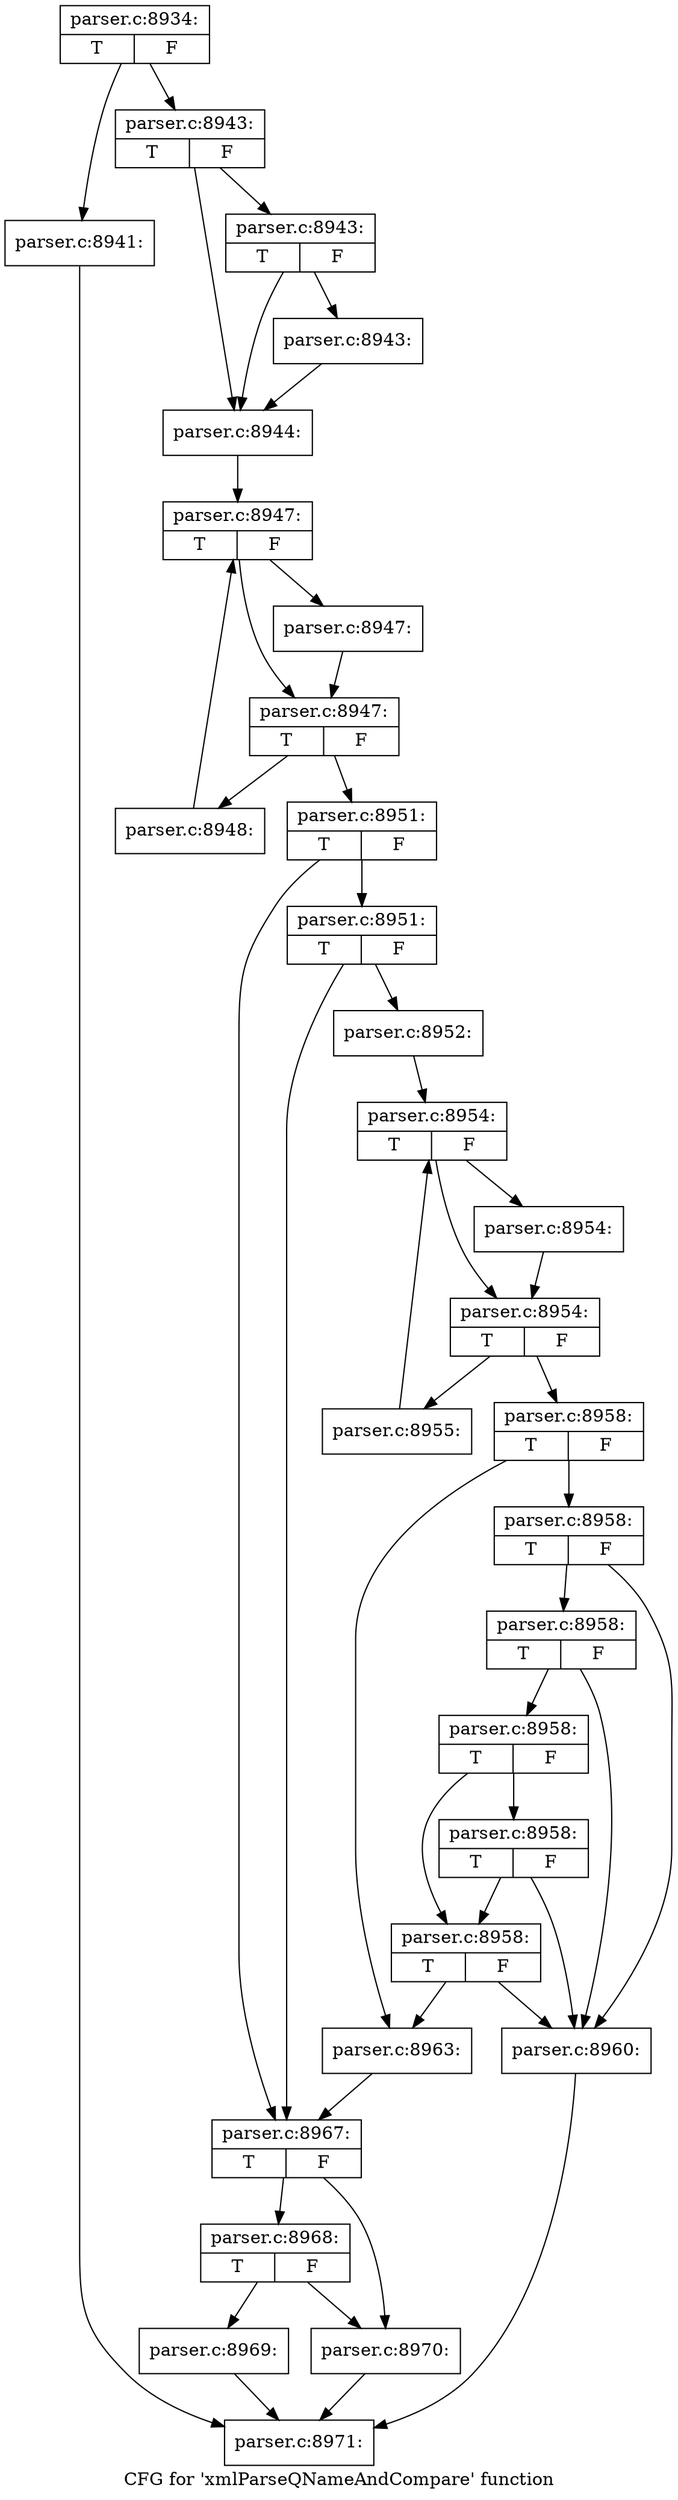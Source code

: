 digraph "CFG for 'xmlParseQNameAndCompare' function" {
	label="CFG for 'xmlParseQNameAndCompare' function";

	Node0x6291d20 [shape=record,label="{parser.c:8934:|{<s0>T|<s1>F}}"];
	Node0x6291d20 -> Node0x62a3d90;
	Node0x6291d20 -> Node0x62a3de0;
	Node0x62a3d90 [shape=record,label="{parser.c:8941:}"];
	Node0x62a3d90 -> Node0x6298ba0;
	Node0x62a3de0 [shape=record,label="{parser.c:8943:|{<s0>T|<s1>F}}"];
	Node0x62a3de0 -> Node0x62a44a0;
	Node0x62a3de0 -> Node0x62a4450;
	Node0x62a44a0 [shape=record,label="{parser.c:8943:|{<s0>T|<s1>F}}"];
	Node0x62a44a0 -> Node0x62a4400;
	Node0x62a44a0 -> Node0x62a4450;
	Node0x62a4400 [shape=record,label="{parser.c:8943:}"];
	Node0x62a4400 -> Node0x62a4450;
	Node0x62a4450 [shape=record,label="{parser.c:8944:}"];
	Node0x62a4450 -> Node0x62a5560;
	Node0x62a5560 [shape=record,label="{parser.c:8947:|{<s0>T|<s1>F}}"];
	Node0x62a5560 -> Node0x62a5850;
	Node0x62a5560 -> Node0x62a5800;
	Node0x62a5850 [shape=record,label="{parser.c:8947:}"];
	Node0x62a5850 -> Node0x62a5800;
	Node0x62a5800 [shape=record,label="{parser.c:8947:|{<s0>T|<s1>F}}"];
	Node0x62a5800 -> Node0x62a5fb0;
	Node0x62a5800 -> Node0x62a5780;
	Node0x62a5fb0 [shape=record,label="{parser.c:8948:}"];
	Node0x62a5fb0 -> Node0x62a5560;
	Node0x62a5780 [shape=record,label="{parser.c:8951:|{<s0>T|<s1>F}}"];
	Node0x62a5780 -> Node0x62a6610;
	Node0x62a5780 -> Node0x62a65c0;
	Node0x62a6610 [shape=record,label="{parser.c:8951:|{<s0>T|<s1>F}}"];
	Node0x62a6610 -> Node0x62a6570;
	Node0x62a6610 -> Node0x62a65c0;
	Node0x62a6570 [shape=record,label="{parser.c:8952:}"];
	Node0x62a6570 -> Node0x62a7050;
	Node0x62a7050 [shape=record,label="{parser.c:8954:|{<s0>T|<s1>F}}"];
	Node0x62a7050 -> Node0x62a7340;
	Node0x62a7050 -> Node0x62a72f0;
	Node0x62a7340 [shape=record,label="{parser.c:8954:}"];
	Node0x62a7340 -> Node0x62a72f0;
	Node0x62a72f0 [shape=record,label="{parser.c:8954:|{<s0>T|<s1>F}}"];
	Node0x62a72f0 -> Node0x62a7aa0;
	Node0x62a72f0 -> Node0x62a7270;
	Node0x62a7aa0 [shape=record,label="{parser.c:8955:}"];
	Node0x62a7aa0 -> Node0x62a7050;
	Node0x62a7270 [shape=record,label="{parser.c:8958:|{<s0>T|<s1>F}}"];
	Node0x62a7270 -> Node0x62a8100;
	Node0x62a7270 -> Node0x62a80b0;
	Node0x62a8100 [shape=record,label="{parser.c:8958:|{<s0>T|<s1>F}}"];
	Node0x62a8100 -> Node0x62a8060;
	Node0x62a8100 -> Node0x62a84d0;
	Node0x62a84d0 [shape=record,label="{parser.c:8958:|{<s0>T|<s1>F}}"];
	Node0x62a84d0 -> Node0x62a8060;
	Node0x62a84d0 -> Node0x62a88c0;
	Node0x62a88c0 [shape=record,label="{parser.c:8958:|{<s0>T|<s1>F}}"];
	Node0x62a88c0 -> Node0x62a8b40;
	Node0x62a88c0 -> Node0x62a8840;
	Node0x62a8b40 [shape=record,label="{parser.c:8958:|{<s0>T|<s1>F}}"];
	Node0x62a8b40 -> Node0x62a8060;
	Node0x62a8b40 -> Node0x62a8840;
	Node0x62a8840 [shape=record,label="{parser.c:8958:|{<s0>T|<s1>F}}"];
	Node0x62a8840 -> Node0x62a8060;
	Node0x62a8840 -> Node0x62a80b0;
	Node0x62a8060 [shape=record,label="{parser.c:8960:}"];
	Node0x62a8060 -> Node0x6298ba0;
	Node0x62a80b0 [shape=record,label="{parser.c:8963:}"];
	Node0x62a80b0 -> Node0x62a65c0;
	Node0x62a65c0 [shape=record,label="{parser.c:8967:|{<s0>T|<s1>F}}"];
	Node0x62a65c0 -> Node0x62a9d60;
	Node0x62a65c0 -> Node0x62a9d10;
	Node0x62a9d60 [shape=record,label="{parser.c:8968:|{<s0>T|<s1>F}}"];
	Node0x62a9d60 -> Node0x62a9cc0;
	Node0x62a9d60 -> Node0x62a9d10;
	Node0x62a9cc0 [shape=record,label="{parser.c:8969:}"];
	Node0x62a9cc0 -> Node0x6298ba0;
	Node0x62a9d10 [shape=record,label="{parser.c:8970:}"];
	Node0x62a9d10 -> Node0x6298ba0;
	Node0x6298ba0 [shape=record,label="{parser.c:8971:}"];
}
